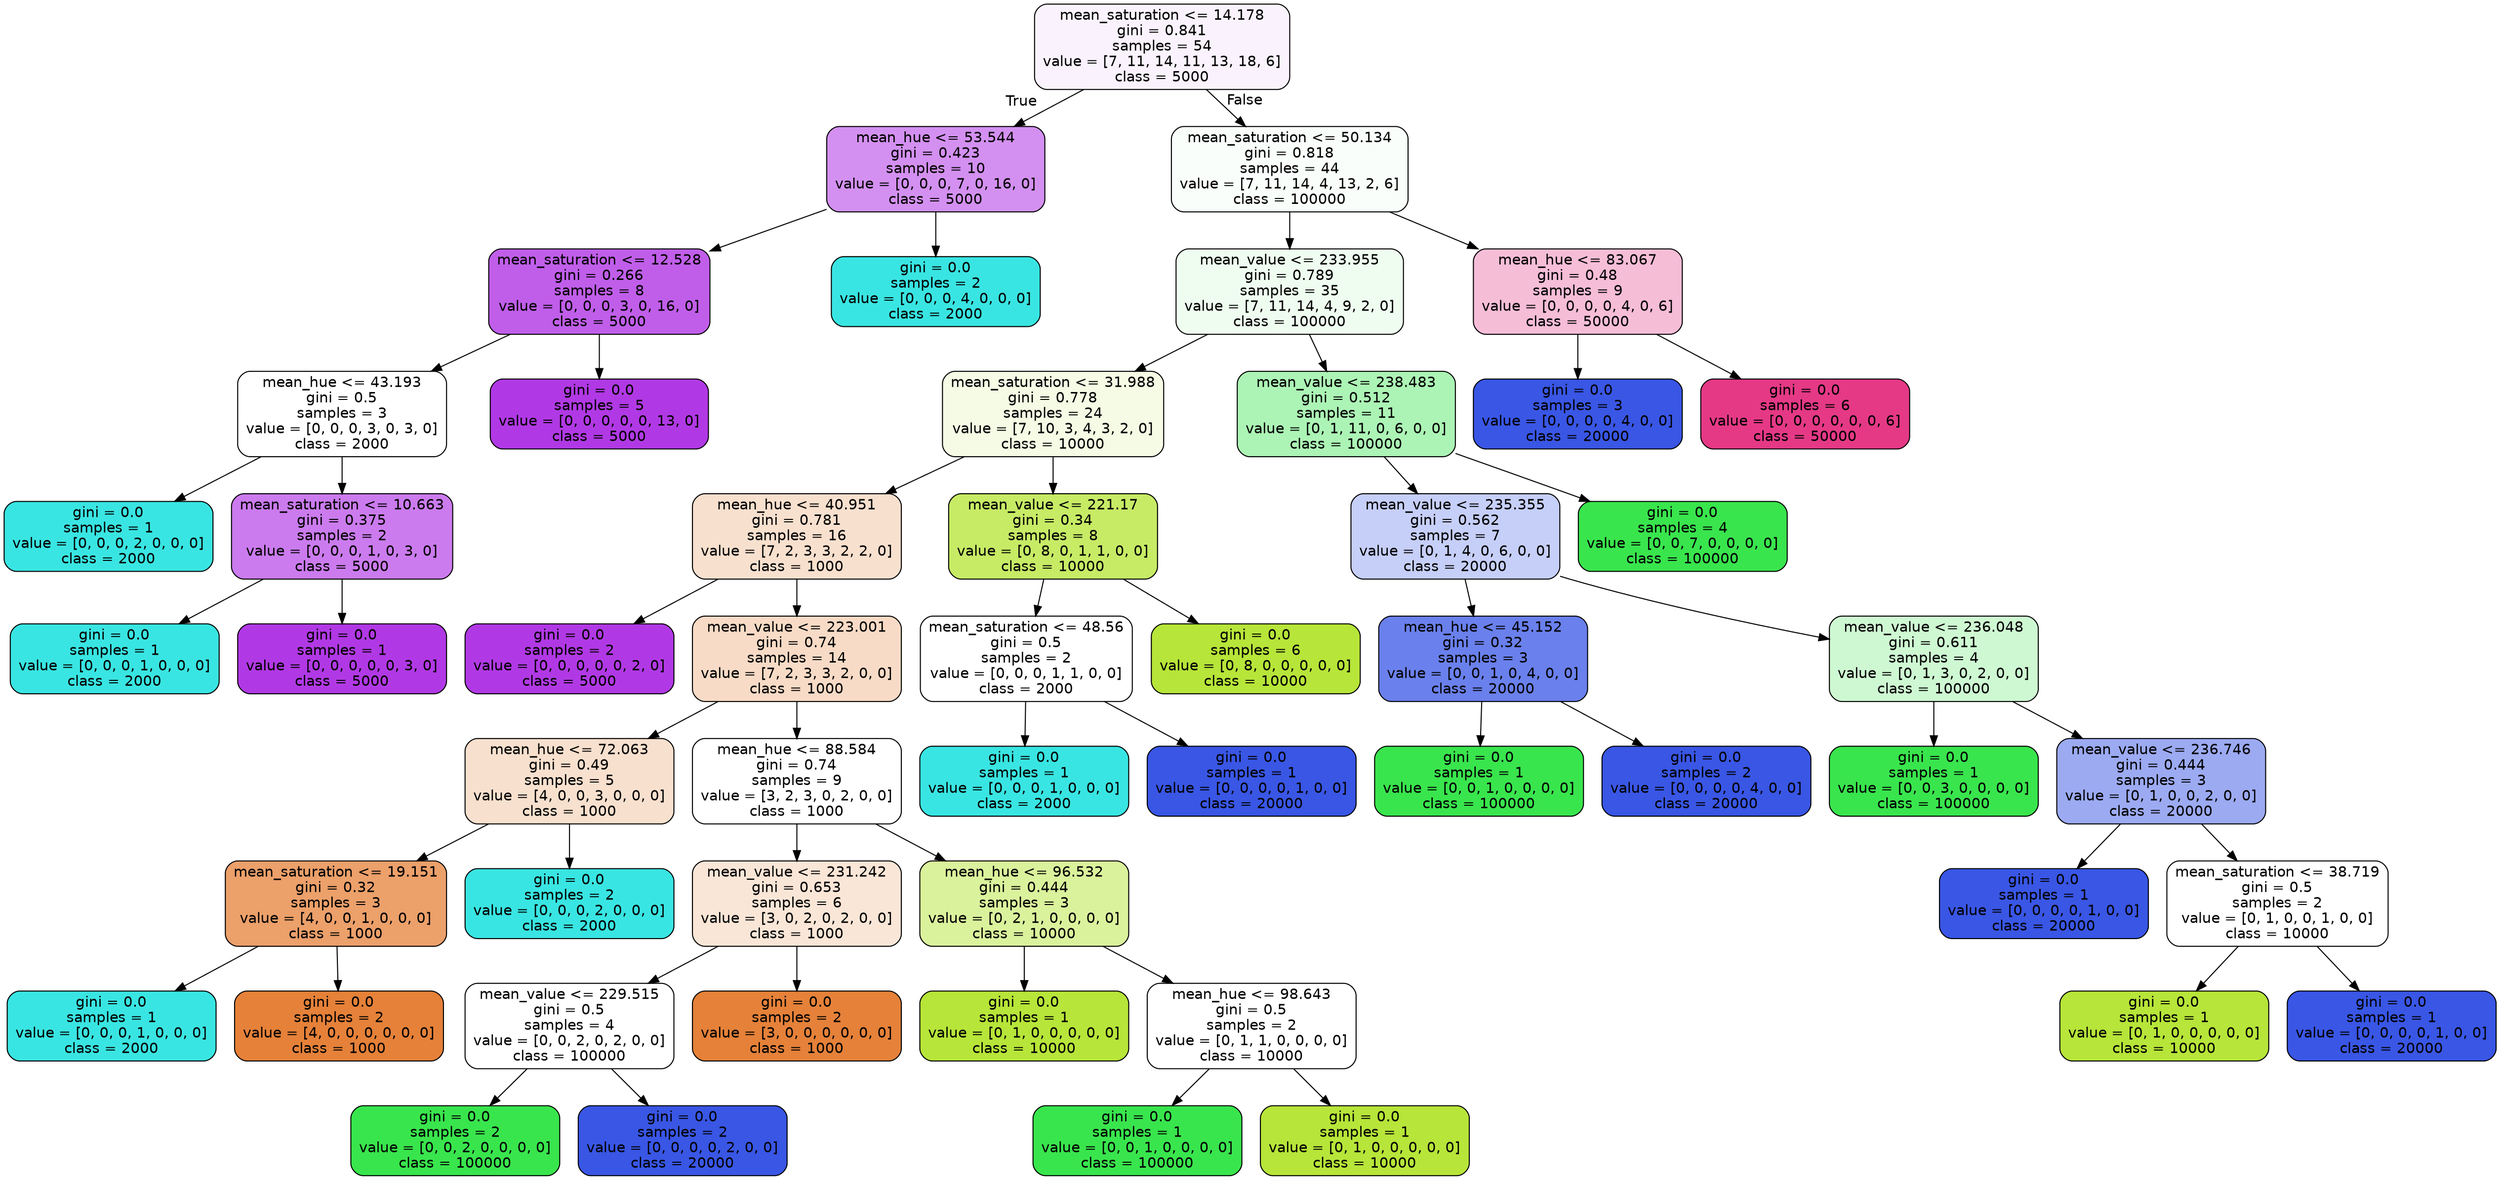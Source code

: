 digraph Tree {
node [shape=box, style="filled, rounded", color="black", fontname="helvetica"] ;
edge [fontname="helvetica"] ;
0 [label="mean_saturation <= 14.178\ngini = 0.841\nsamples = 54\nvalue = [7, 11, 14, 11, 13, 18, 6]\nclass = 5000", fillcolor="#faf3fd"] ;
1 [label="mean_hue <= 53.544\ngini = 0.423\nsamples = 10\nvalue = [0, 0, 0, 7, 0, 16, 0]\nclass = 5000", fillcolor="#d390f0"] ;
0 -> 1 [labeldistance=2.5, labelangle=45, headlabel="True"] ;
2 [label="mean_saturation <= 12.528\ngini = 0.266\nsamples = 8\nvalue = [0, 0, 0, 3, 0, 16, 0]\nclass = 5000", fillcolor="#c05eea"] ;
1 -> 2 ;
3 [label="mean_hue <= 43.193\ngini = 0.5\nsamples = 3\nvalue = [0, 0, 0, 3, 0, 3, 0]\nclass = 2000", fillcolor="#ffffff"] ;
2 -> 3 ;
4 [label="gini = 0.0\nsamples = 1\nvalue = [0, 0, 0, 2, 0, 0, 0]\nclass = 2000", fillcolor="#39e5e2"] ;
3 -> 4 ;
5 [label="mean_saturation <= 10.663\ngini = 0.375\nsamples = 2\nvalue = [0, 0, 0, 1, 0, 3, 0]\nclass = 5000", fillcolor="#cb7bee"] ;
3 -> 5 ;
6 [label="gini = 0.0\nsamples = 1\nvalue = [0, 0, 0, 1, 0, 0, 0]\nclass = 2000", fillcolor="#39e5e2"] ;
5 -> 6 ;
7 [label="gini = 0.0\nsamples = 1\nvalue = [0, 0, 0, 0, 0, 3, 0]\nclass = 5000", fillcolor="#b139e5"] ;
5 -> 7 ;
8 [label="gini = 0.0\nsamples = 5\nvalue = [0, 0, 0, 0, 0, 13, 0]\nclass = 5000", fillcolor="#b139e5"] ;
2 -> 8 ;
9 [label="gini = 0.0\nsamples = 2\nvalue = [0, 0, 0, 4, 0, 0, 0]\nclass = 2000", fillcolor="#39e5e2"] ;
1 -> 9 ;
10 [label="mean_saturation <= 50.134\ngini = 0.818\nsamples = 44\nvalue = [7, 11, 14, 4, 13, 2, 6]\nclass = 100000", fillcolor="#fafefb"] ;
0 -> 10 [labeldistance=2.5, labelangle=-45, headlabel="False"] ;
11 [label="mean_value <= 233.955\ngini = 0.789\nsamples = 35\nvalue = [7, 11, 14, 4, 9, 2, 0]\nclass = 100000", fillcolor="#effdf0"] ;
10 -> 11 ;
12 [label="mean_saturation <= 31.988\ngini = 0.778\nsamples = 24\nvalue = [7, 10, 3, 4, 3, 2, 0]\nclass = 10000", fillcolor="#f5fbe4"] ;
11 -> 12 ;
13 [label="mean_hue <= 40.951\ngini = 0.781\nsamples = 16\nvalue = [7, 2, 3, 3, 2, 2, 0]\nclass = 1000", fillcolor="#f8e0ce"] ;
12 -> 13 ;
14 [label="gini = 0.0\nsamples = 2\nvalue = [0, 0, 0, 0, 0, 2, 0]\nclass = 5000", fillcolor="#b139e5"] ;
13 -> 14 ;
15 [label="mean_value <= 223.001\ngini = 0.74\nsamples = 14\nvalue = [7, 2, 3, 3, 2, 0, 0]\nclass = 1000", fillcolor="#f8dbc6"] ;
13 -> 15 ;
16 [label="mean_hue <= 72.063\ngini = 0.49\nsamples = 5\nvalue = [4, 0, 0, 3, 0, 0, 0]\nclass = 1000", fillcolor="#f8e0ce"] ;
15 -> 16 ;
17 [label="mean_saturation <= 19.151\ngini = 0.32\nsamples = 3\nvalue = [4, 0, 0, 1, 0, 0, 0]\nclass = 1000", fillcolor="#eca06a"] ;
16 -> 17 ;
18 [label="gini = 0.0\nsamples = 1\nvalue = [0, 0, 0, 1, 0, 0, 0]\nclass = 2000", fillcolor="#39e5e2"] ;
17 -> 18 ;
19 [label="gini = 0.0\nsamples = 2\nvalue = [4, 0, 0, 0, 0, 0, 0]\nclass = 1000", fillcolor="#e58139"] ;
17 -> 19 ;
20 [label="gini = 0.0\nsamples = 2\nvalue = [0, 0, 0, 2, 0, 0, 0]\nclass = 2000", fillcolor="#39e5e2"] ;
16 -> 20 ;
21 [label="mean_hue <= 88.584\ngini = 0.74\nsamples = 9\nvalue = [3, 2, 3, 0, 2, 0, 0]\nclass = 1000", fillcolor="#ffffff"] ;
15 -> 21 ;
22 [label="mean_value <= 231.242\ngini = 0.653\nsamples = 6\nvalue = [3, 0, 2, 0, 2, 0, 0]\nclass = 1000", fillcolor="#fae6d7"] ;
21 -> 22 ;
23 [label="mean_value <= 229.515\ngini = 0.5\nsamples = 4\nvalue = [0, 0, 2, 0, 2, 0, 0]\nclass = 100000", fillcolor="#ffffff"] ;
22 -> 23 ;
24 [label="gini = 0.0\nsamples = 2\nvalue = [0, 0, 2, 0, 0, 0, 0]\nclass = 100000", fillcolor="#39e54d"] ;
23 -> 24 ;
25 [label="gini = 0.0\nsamples = 2\nvalue = [0, 0, 0, 0, 2, 0, 0]\nclass = 20000", fillcolor="#3956e5"] ;
23 -> 25 ;
26 [label="gini = 0.0\nsamples = 2\nvalue = [3, 0, 0, 0, 0, 0, 0]\nclass = 1000", fillcolor="#e58139"] ;
22 -> 26 ;
27 [label="mean_hue <= 96.532\ngini = 0.444\nsamples = 3\nvalue = [0, 2, 1, 0, 0, 0, 0]\nclass = 10000", fillcolor="#dbf29c"] ;
21 -> 27 ;
28 [label="gini = 0.0\nsamples = 1\nvalue = [0, 1, 0, 0, 0, 0, 0]\nclass = 10000", fillcolor="#b7e539"] ;
27 -> 28 ;
29 [label="mean_hue <= 98.643\ngini = 0.5\nsamples = 2\nvalue = [0, 1, 1, 0, 0, 0, 0]\nclass = 10000", fillcolor="#ffffff"] ;
27 -> 29 ;
30 [label="gini = 0.0\nsamples = 1\nvalue = [0, 0, 1, 0, 0, 0, 0]\nclass = 100000", fillcolor="#39e54d"] ;
29 -> 30 ;
31 [label="gini = 0.0\nsamples = 1\nvalue = [0, 1, 0, 0, 0, 0, 0]\nclass = 10000", fillcolor="#b7e539"] ;
29 -> 31 ;
32 [label="mean_value <= 221.17\ngini = 0.34\nsamples = 8\nvalue = [0, 8, 0, 1, 1, 0, 0]\nclass = 10000", fillcolor="#c7eb65"] ;
12 -> 32 ;
33 [label="mean_saturation <= 48.56\ngini = 0.5\nsamples = 2\nvalue = [0, 0, 0, 1, 1, 0, 0]\nclass = 2000", fillcolor="#ffffff"] ;
32 -> 33 ;
34 [label="gini = 0.0\nsamples = 1\nvalue = [0, 0, 0, 1, 0, 0, 0]\nclass = 2000", fillcolor="#39e5e2"] ;
33 -> 34 ;
35 [label="gini = 0.0\nsamples = 1\nvalue = [0, 0, 0, 0, 1, 0, 0]\nclass = 20000", fillcolor="#3956e5"] ;
33 -> 35 ;
36 [label="gini = 0.0\nsamples = 6\nvalue = [0, 8, 0, 0, 0, 0, 0]\nclass = 10000", fillcolor="#b7e539"] ;
32 -> 36 ;
37 [label="mean_value <= 238.483\ngini = 0.512\nsamples = 11\nvalue = [0, 1, 11, 0, 6, 0, 0]\nclass = 100000", fillcolor="#acf4b5"] ;
11 -> 37 ;
38 [label="mean_value <= 235.355\ngini = 0.562\nsamples = 7\nvalue = [0, 1, 4, 0, 6, 0, 0]\nclass = 20000", fillcolor="#c6cff8"] ;
37 -> 38 ;
39 [label="mean_hue <= 45.152\ngini = 0.32\nsamples = 3\nvalue = [0, 0, 1, 0, 4, 0, 0]\nclass = 20000", fillcolor="#6a80ec"] ;
38 -> 39 ;
40 [label="gini = 0.0\nsamples = 1\nvalue = [0, 0, 1, 0, 0, 0, 0]\nclass = 100000", fillcolor="#39e54d"] ;
39 -> 40 ;
41 [label="gini = 0.0\nsamples = 2\nvalue = [0, 0, 0, 0, 4, 0, 0]\nclass = 20000", fillcolor="#3956e5"] ;
39 -> 41 ;
42 [label="mean_value <= 236.048\ngini = 0.611\nsamples = 4\nvalue = [0, 1, 3, 0, 2, 0, 0]\nclass = 100000", fillcolor="#cef8d2"] ;
38 -> 42 ;
43 [label="gini = 0.0\nsamples = 1\nvalue = [0, 0, 3, 0, 0, 0, 0]\nclass = 100000", fillcolor="#39e54d"] ;
42 -> 43 ;
44 [label="mean_value <= 236.746\ngini = 0.444\nsamples = 3\nvalue = [0, 1, 0, 0, 2, 0, 0]\nclass = 20000", fillcolor="#9caaf2"] ;
42 -> 44 ;
45 [label="gini = 0.0\nsamples = 1\nvalue = [0, 0, 0, 0, 1, 0, 0]\nclass = 20000", fillcolor="#3956e5"] ;
44 -> 45 ;
46 [label="mean_saturation <= 38.719\ngini = 0.5\nsamples = 2\nvalue = [0, 1, 0, 0, 1, 0, 0]\nclass = 10000", fillcolor="#ffffff"] ;
44 -> 46 ;
47 [label="gini = 0.0\nsamples = 1\nvalue = [0, 1, 0, 0, 0, 0, 0]\nclass = 10000", fillcolor="#b7e539"] ;
46 -> 47 ;
48 [label="gini = 0.0\nsamples = 1\nvalue = [0, 0, 0, 0, 1, 0, 0]\nclass = 20000", fillcolor="#3956e5"] ;
46 -> 48 ;
49 [label="gini = 0.0\nsamples = 4\nvalue = [0, 0, 7, 0, 0, 0, 0]\nclass = 100000", fillcolor="#39e54d"] ;
37 -> 49 ;
50 [label="mean_hue <= 83.067\ngini = 0.48\nsamples = 9\nvalue = [0, 0, 0, 0, 4, 0, 6]\nclass = 50000", fillcolor="#f6bdd7"] ;
10 -> 50 ;
51 [label="gini = 0.0\nsamples = 3\nvalue = [0, 0, 0, 0, 4, 0, 0]\nclass = 20000", fillcolor="#3956e5"] ;
50 -> 51 ;
52 [label="gini = 0.0\nsamples = 6\nvalue = [0, 0, 0, 0, 0, 0, 6]\nclass = 50000", fillcolor="#e53986"] ;
50 -> 52 ;
}